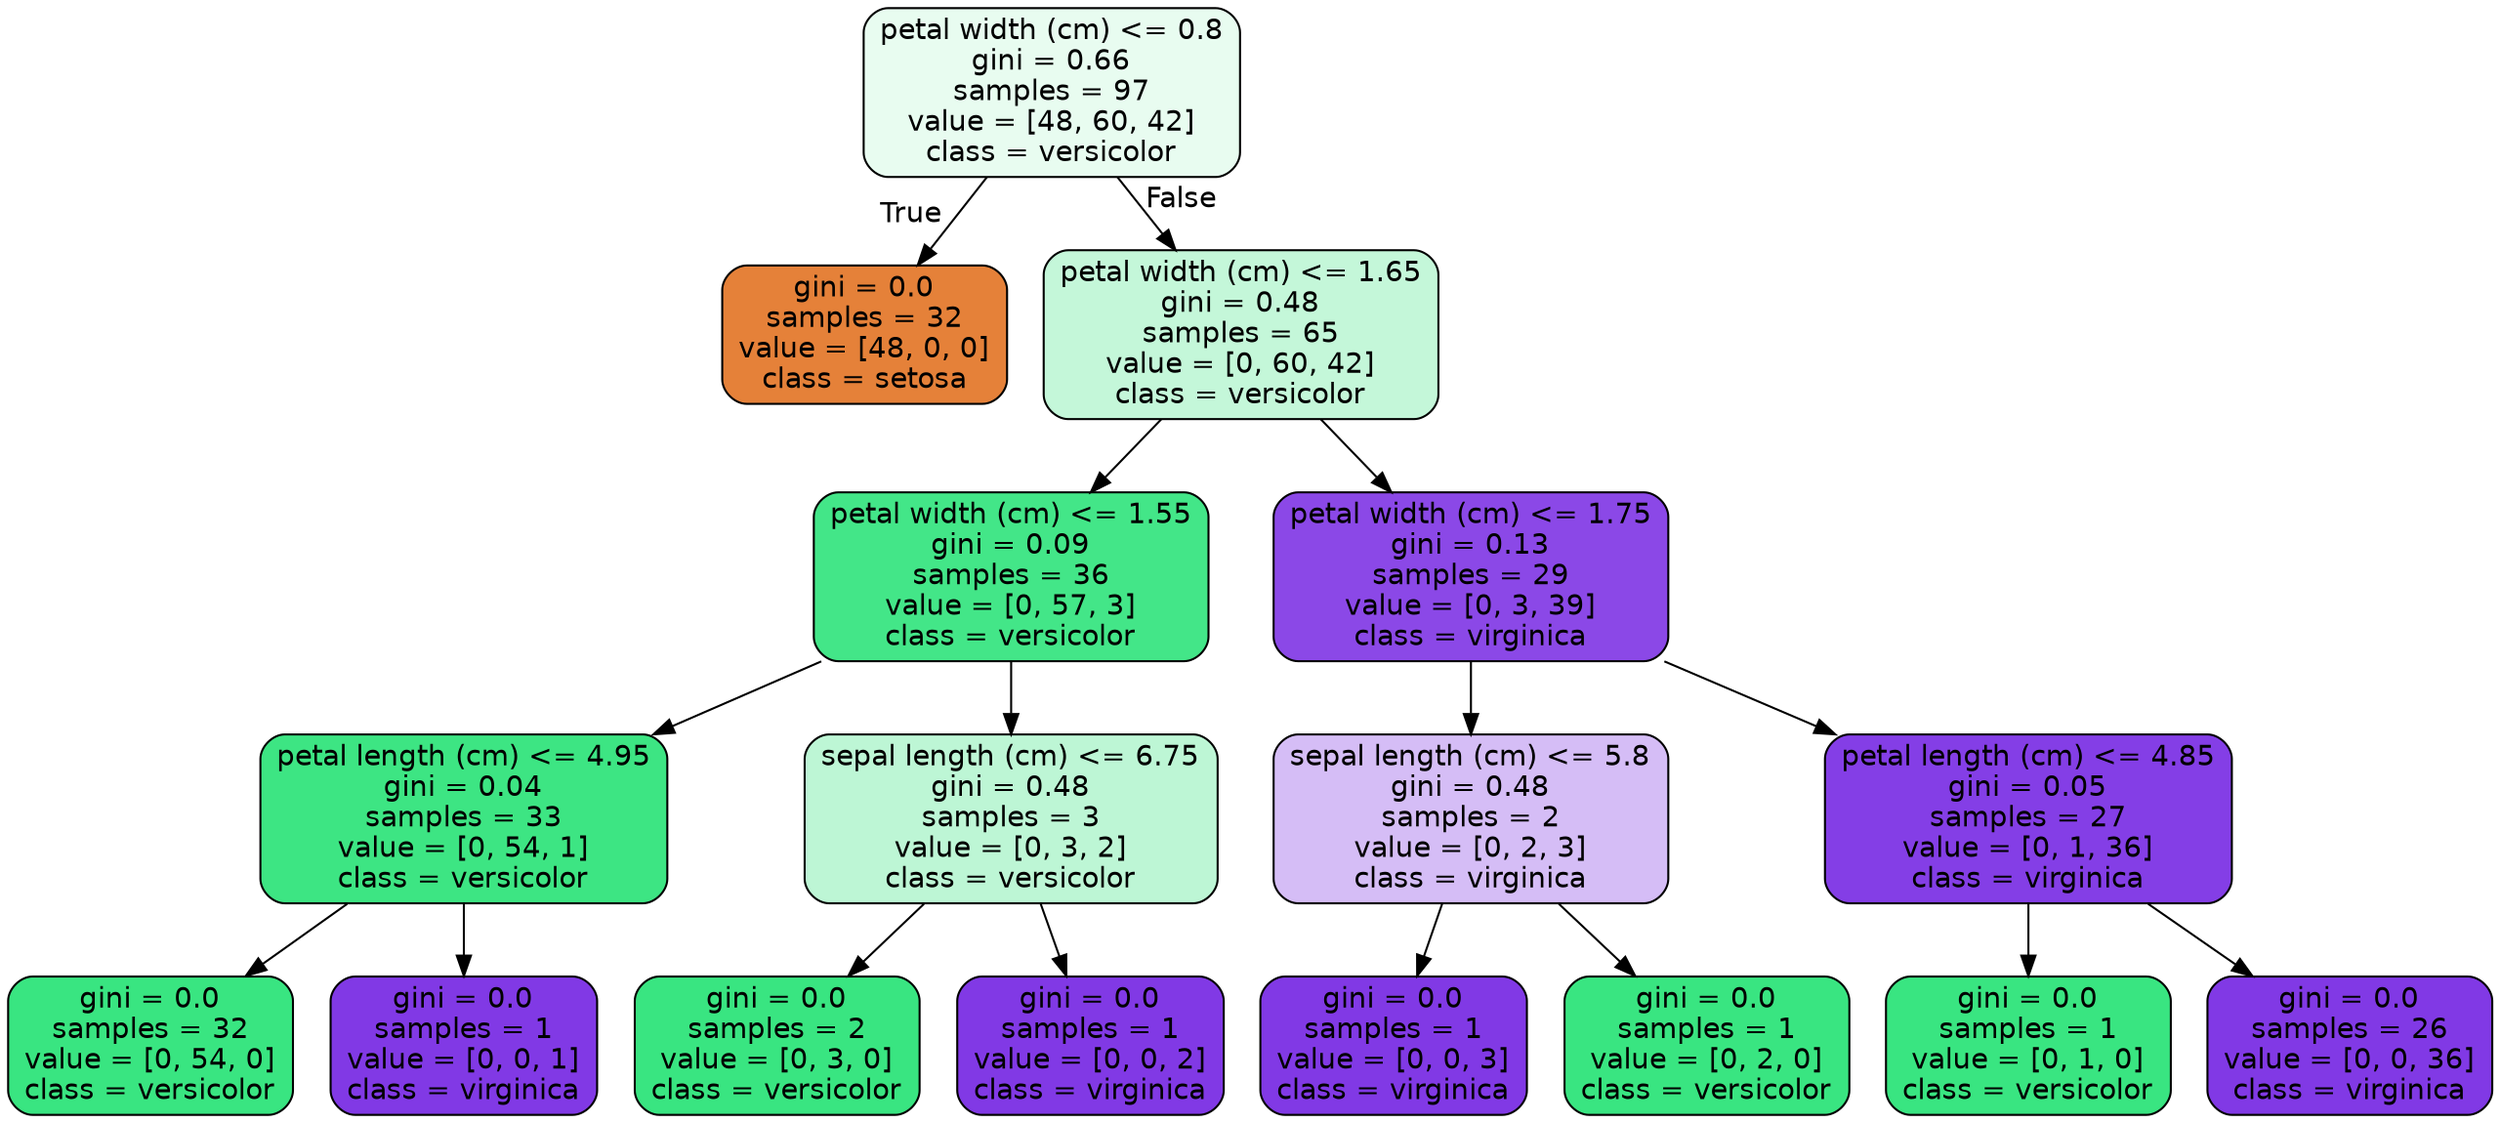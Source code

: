 digraph Tree {
node [shape=box, style="filled, rounded", color="black", fontname=helvetica] ;
edge [fontname=helvetica] ;
0 [label="petal width (cm) <= 0.8\ngini = 0.66\nsamples = 97\nvalue = [48, 60, 42]\nclass = versicolor", fillcolor="#e8fcf0"] ;
1 [label="gini = 0.0\nsamples = 32\nvalue = [48, 0, 0]\nclass = setosa", fillcolor="#e58139"] ;
0 -> 1 [labeldistance=2.5, labelangle=45, headlabel="True"] ;
2 [label="petal width (cm) <= 1.65\ngini = 0.48\nsamples = 65\nvalue = [0, 60, 42]\nclass = versicolor", fillcolor="#c4f7d9"] ;
0 -> 2 [labeldistance=2.5, labelangle=-45, headlabel="False"] ;
3 [label="petal width (cm) <= 1.55\ngini = 0.09\nsamples = 36\nvalue = [0, 57, 3]\nclass = versicolor", fillcolor="#43e688"] ;
2 -> 3 ;
4 [label="petal length (cm) <= 4.95\ngini = 0.04\nsamples = 33\nvalue = [0, 54, 1]\nclass = versicolor", fillcolor="#3de583"] ;
3 -> 4 ;
5 [label="gini = 0.0\nsamples = 32\nvalue = [0, 54, 0]\nclass = versicolor", fillcolor="#39e581"] ;
4 -> 5 ;
6 [label="gini = 0.0\nsamples = 1\nvalue = [0, 0, 1]\nclass = virginica", fillcolor="#8139e5"] ;
4 -> 6 ;
7 [label="sepal length (cm) <= 6.75\ngini = 0.48\nsamples = 3\nvalue = [0, 3, 2]\nclass = versicolor", fillcolor="#bdf6d5"] ;
3 -> 7 ;
8 [label="gini = 0.0\nsamples = 2\nvalue = [0, 3, 0]\nclass = versicolor", fillcolor="#39e581"] ;
7 -> 8 ;
9 [label="gini = 0.0\nsamples = 1\nvalue = [0, 0, 2]\nclass = virginica", fillcolor="#8139e5"] ;
7 -> 9 ;
10 [label="petal width (cm) <= 1.75\ngini = 0.13\nsamples = 29\nvalue = [0, 3, 39]\nclass = virginica", fillcolor="#8b48e7"] ;
2 -> 10 ;
11 [label="sepal length (cm) <= 5.8\ngini = 0.48\nsamples = 2\nvalue = [0, 2, 3]\nclass = virginica", fillcolor="#d5bdf6"] ;
10 -> 11 ;
12 [label="gini = 0.0\nsamples = 1\nvalue = [0, 0, 3]\nclass = virginica", fillcolor="#8139e5"] ;
11 -> 12 ;
13 [label="gini = 0.0\nsamples = 1\nvalue = [0, 2, 0]\nclass = versicolor", fillcolor="#39e581"] ;
11 -> 13 ;
14 [label="petal length (cm) <= 4.85\ngini = 0.05\nsamples = 27\nvalue = [0, 1, 36]\nclass = virginica", fillcolor="#843ee6"] ;
10 -> 14 ;
15 [label="gini = 0.0\nsamples = 1\nvalue = [0, 1, 0]\nclass = versicolor", fillcolor="#39e581"] ;
14 -> 15 ;
16 [label="gini = 0.0\nsamples = 26\nvalue = [0, 0, 36]\nclass = virginica", fillcolor="#8139e5"] ;
14 -> 16 ;
}